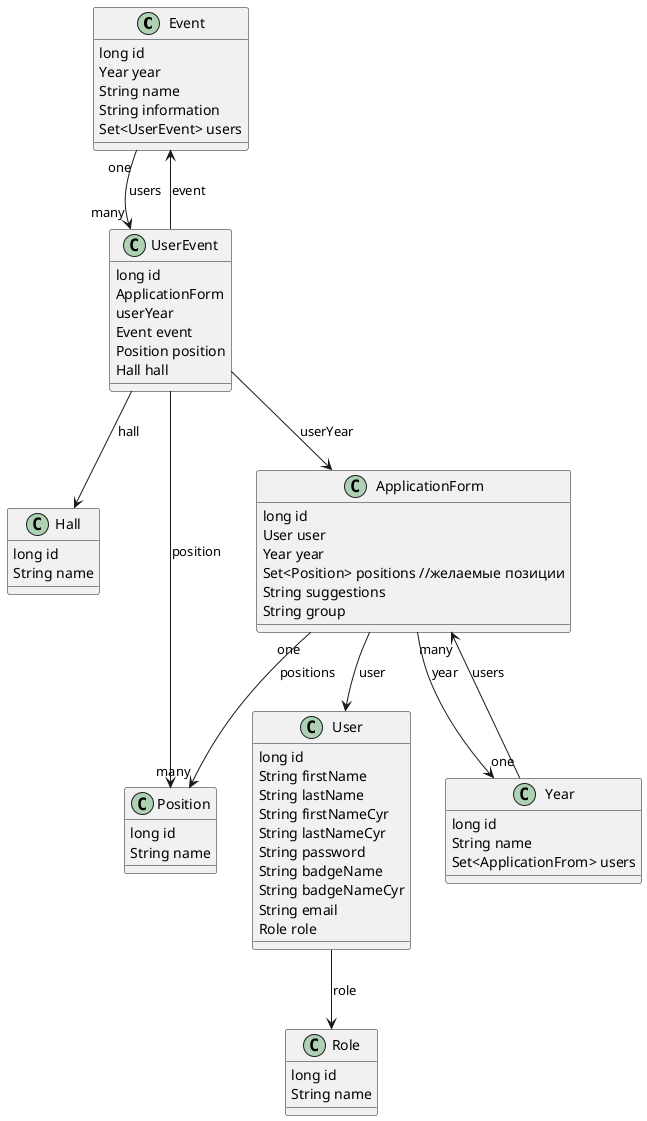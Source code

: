 
@startuml

class Event {
    long id
    Year year
    String name
    String information
    Set<UserEvent> users
}

class Hall {
    long id
    String name
}

class Position {
    long id
    String name
}

class Role {
    long id
    String name
}

class User {
    long id
    String firstName
    String lastName
    String firstNameCyr
    String lastNameCyr
    String password
    String badgeName
    String badgeNameCyr
    String email
    Role role
}

class UserEvent {
    long id
    ApplicationForm
    userYear
    Event event
    Position position
    Hall hall
}

class ApplicationForm {
    long id
    User user
    Year year
    Set<Position> positions //желаемые позиции
    String suggestions
    String group
}

class Year {
    long id
    String name
    Set<ApplicationFrom> users
}

User --> Role : role
ApplicationForm "one" --> "many" Position : positions
ApplicationForm --> User : user
Year "one" --> "many" ApplicationForm : users

ApplicationForm --> Year : year

UserEvent --> ApplicationForm : userYear
UserEvent --> Hall : hall
UserEvent --> Position : position
UserEvent --> Event : event

Event "one" --> "many" UserEvent : users

@enduml